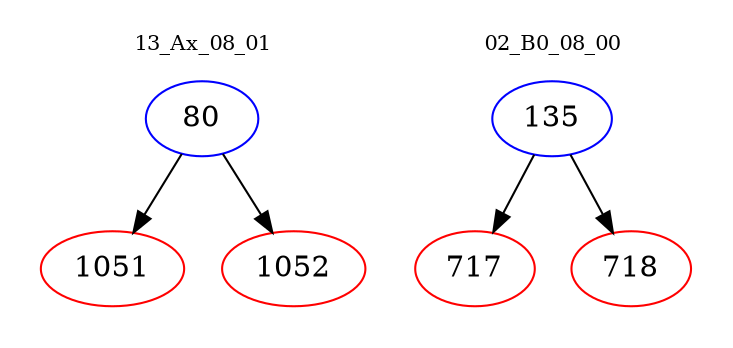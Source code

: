 digraph{
subgraph cluster_0 {
color = white
label = "13_Ax_08_01";
fontsize=10;
T0_80 [label="80", color="blue"]
T0_80 -> T0_1051 [color="black"]
T0_1051 [label="1051", color="red"]
T0_80 -> T0_1052 [color="black"]
T0_1052 [label="1052", color="red"]
}
subgraph cluster_1 {
color = white
label = "02_B0_08_00";
fontsize=10;
T1_135 [label="135", color="blue"]
T1_135 -> T1_717 [color="black"]
T1_717 [label="717", color="red"]
T1_135 -> T1_718 [color="black"]
T1_718 [label="718", color="red"]
}
}
